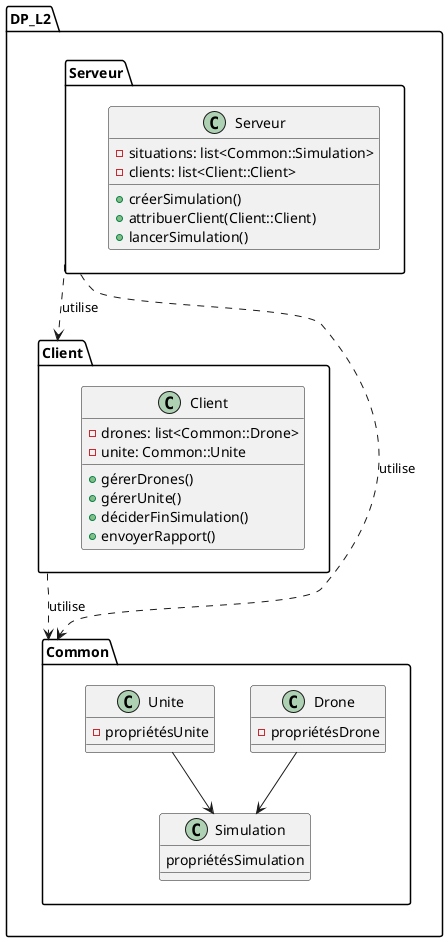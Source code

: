 @startuml

package DP_L2 {
    package Client {
        class Client {
            - drones: list<Common::Drone>
            - unite: Common::Unite
            + gérerDrones()
            + gérerUnite()
            + déciderFinSimulation()
            + envoyerRapport()
        }
    }
    
    package Serveur {
        class Serveur {
            - situations: list<Common::Simulation>
            - clients: list<Client::Client>
            + créerSimulation()
            + attribuerClient(Client::Client)
            + lancerSimulation()
        }
    }
    
    package Common {
        class Drone {
            - propriétésDrone
        }
        
        class Unite {
            - propriétésUnite
        }
        
        class Simulation {
             propriétésSimulation
        }
        
        Drone --> Simulation
        Unite --> Simulation
    }
    
    Client::Client ..> Common : utilise
    Serveur::Serveur ..> Common::Simulation : utilise
    Serveur::Serveur ..> Client::Client : utilise
}

@enduml

